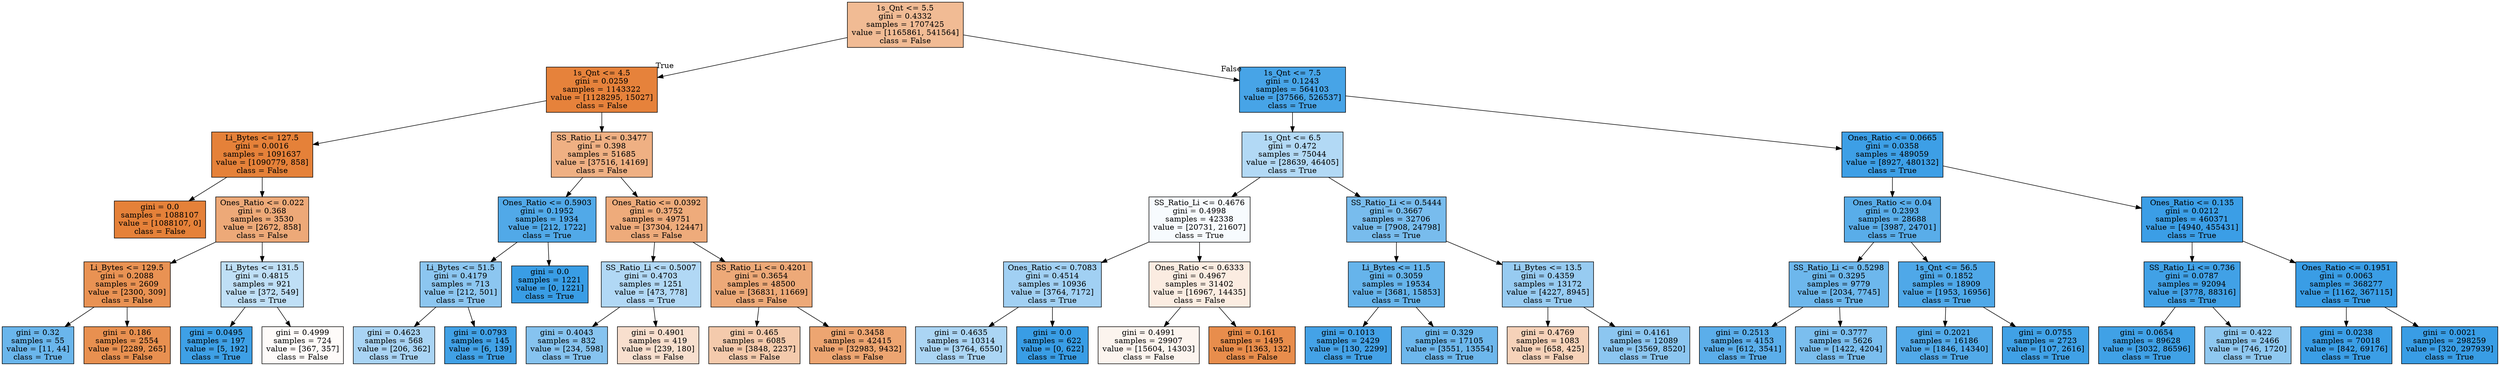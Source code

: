 digraph Tree {
node [shape=box, style="filled", color="black"] ;
0 [label="1s_Qnt <= 5.5\ngini = 0.4332\nsamples = 1707425\nvalue = [1165861, 541564]\nclass = False", fillcolor="#e5813989"] ;
1 [label="1s_Qnt <= 4.5\ngini = 0.0259\nsamples = 1143322\nvalue = [1128295, 15027]\nclass = False", fillcolor="#e58139fc"] ;
0 -> 1 [labeldistance=2.5, labelangle=45, headlabel="True"] ;
2 [label="Li_Bytes <= 127.5\ngini = 0.0016\nsamples = 1091637\nvalue = [1090779, 858]\nclass = False", fillcolor="#e58139ff"] ;
1 -> 2 ;
3 [label="gini = 0.0\nsamples = 1088107\nvalue = [1088107, 0]\nclass = False", fillcolor="#e58139ff"] ;
2 -> 3 ;
4 [label="Ones_Ratio <= 0.022\ngini = 0.368\nsamples = 3530\nvalue = [2672, 858]\nclass = False", fillcolor="#e58139ad"] ;
2 -> 4 ;
5 [label="Li_Bytes <= 129.5\ngini = 0.2088\nsamples = 2609\nvalue = [2300, 309]\nclass = False", fillcolor="#e58139dd"] ;
4 -> 5 ;
6 [label="gini = 0.32\nsamples = 55\nvalue = [11, 44]\nclass = True", fillcolor="#399de5bf"] ;
5 -> 6 ;
7 [label="gini = 0.186\nsamples = 2554\nvalue = [2289, 265]\nclass = False", fillcolor="#e58139e1"] ;
5 -> 7 ;
8 [label="Li_Bytes <= 131.5\ngini = 0.4815\nsamples = 921\nvalue = [372, 549]\nclass = True", fillcolor="#399de552"] ;
4 -> 8 ;
9 [label="gini = 0.0495\nsamples = 197\nvalue = [5, 192]\nclass = True", fillcolor="#399de5f8"] ;
8 -> 9 ;
10 [label="gini = 0.4999\nsamples = 724\nvalue = [367, 357]\nclass = False", fillcolor="#e5813907"] ;
8 -> 10 ;
11 [label="SS_Ratio_Li <= 0.3477\ngini = 0.398\nsamples = 51685\nvalue = [37516, 14169]\nclass = False", fillcolor="#e581399f"] ;
1 -> 11 ;
12 [label="Ones_Ratio <= 0.5903\ngini = 0.1952\nsamples = 1934\nvalue = [212, 1722]\nclass = True", fillcolor="#399de5e0"] ;
11 -> 12 ;
13 [label="Li_Bytes <= 51.5\ngini = 0.4179\nsamples = 713\nvalue = [212, 501]\nclass = True", fillcolor="#399de593"] ;
12 -> 13 ;
14 [label="gini = 0.4623\nsamples = 568\nvalue = [206, 362]\nclass = True", fillcolor="#399de56e"] ;
13 -> 14 ;
15 [label="gini = 0.0793\nsamples = 145\nvalue = [6, 139]\nclass = True", fillcolor="#399de5f4"] ;
13 -> 15 ;
16 [label="gini = 0.0\nsamples = 1221\nvalue = [0, 1221]\nclass = True", fillcolor="#399de5ff"] ;
12 -> 16 ;
17 [label="Ones_Ratio <= 0.0392\ngini = 0.3752\nsamples = 49751\nvalue = [37304, 12447]\nclass = False", fillcolor="#e58139aa"] ;
11 -> 17 ;
18 [label="SS_Ratio_Li <= 0.5007\ngini = 0.4703\nsamples = 1251\nvalue = [473, 778]\nclass = True", fillcolor="#399de564"] ;
17 -> 18 ;
19 [label="gini = 0.4043\nsamples = 832\nvalue = [234, 598]\nclass = True", fillcolor="#399de59b"] ;
18 -> 19 ;
20 [label="gini = 0.4901\nsamples = 419\nvalue = [239, 180]\nclass = False", fillcolor="#e581393f"] ;
18 -> 20 ;
21 [label="SS_Ratio_Li <= 0.4201\ngini = 0.3654\nsamples = 48500\nvalue = [36831, 11669]\nclass = False", fillcolor="#e58139ae"] ;
17 -> 21 ;
22 [label="gini = 0.465\nsamples = 6085\nvalue = [3848, 2237]\nclass = False", fillcolor="#e581396b"] ;
21 -> 22 ;
23 [label="gini = 0.3458\nsamples = 42415\nvalue = [32983, 9432]\nclass = False", fillcolor="#e58139b6"] ;
21 -> 23 ;
24 [label="1s_Qnt <= 7.5\ngini = 0.1243\nsamples = 564103\nvalue = [37566, 526537]\nclass = True", fillcolor="#399de5ed"] ;
0 -> 24 [labeldistance=2.5, labelangle=-45, headlabel="False"] ;
25 [label="1s_Qnt <= 6.5\ngini = 0.472\nsamples = 75044\nvalue = [28639, 46405]\nclass = True", fillcolor="#399de562"] ;
24 -> 25 ;
26 [label="SS_Ratio_Li <= 0.4676\ngini = 0.4998\nsamples = 42338\nvalue = [20731, 21607]\nclass = True", fillcolor="#399de50a"] ;
25 -> 26 ;
27 [label="Ones_Ratio <= 0.7083\ngini = 0.4514\nsamples = 10936\nvalue = [3764, 7172]\nclass = True", fillcolor="#399de579"] ;
26 -> 27 ;
28 [label="gini = 0.4635\nsamples = 10314\nvalue = [3764, 6550]\nclass = True", fillcolor="#399de56c"] ;
27 -> 28 ;
29 [label="gini = 0.0\nsamples = 622\nvalue = [0, 622]\nclass = True", fillcolor="#399de5ff"] ;
27 -> 29 ;
30 [label="Ones_Ratio <= 0.6333\ngini = 0.4967\nsamples = 31402\nvalue = [16967, 14435]\nclass = False", fillcolor="#e5813926"] ;
26 -> 30 ;
31 [label="gini = 0.4991\nsamples = 29907\nvalue = [15604, 14303]\nclass = False", fillcolor="#e5813915"] ;
30 -> 31 ;
32 [label="gini = 0.161\nsamples = 1495\nvalue = [1363, 132]\nclass = False", fillcolor="#e58139e6"] ;
30 -> 32 ;
33 [label="SS_Ratio_Li <= 0.5444\ngini = 0.3667\nsamples = 32706\nvalue = [7908, 24798]\nclass = True", fillcolor="#399de5ae"] ;
25 -> 33 ;
34 [label="Li_Bytes <= 11.5\ngini = 0.3059\nsamples = 19534\nvalue = [3681, 15853]\nclass = True", fillcolor="#399de5c4"] ;
33 -> 34 ;
35 [label="gini = 0.1013\nsamples = 2429\nvalue = [130, 2299]\nclass = True", fillcolor="#399de5f1"] ;
34 -> 35 ;
36 [label="gini = 0.329\nsamples = 17105\nvalue = [3551, 13554]\nclass = True", fillcolor="#399de5bc"] ;
34 -> 36 ;
37 [label="Li_Bytes <= 13.5\ngini = 0.4359\nsamples = 13172\nvalue = [4227, 8945]\nclass = True", fillcolor="#399de586"] ;
33 -> 37 ;
38 [label="gini = 0.4769\nsamples = 1083\nvalue = [658, 425]\nclass = False", fillcolor="#e581395a"] ;
37 -> 38 ;
39 [label="gini = 0.4161\nsamples = 12089\nvalue = [3569, 8520]\nclass = True", fillcolor="#399de594"] ;
37 -> 39 ;
40 [label="Ones_Ratio <= 0.0665\ngini = 0.0358\nsamples = 489059\nvalue = [8927, 480132]\nclass = True", fillcolor="#399de5fa"] ;
24 -> 40 ;
41 [label="Ones_Ratio <= 0.04\ngini = 0.2393\nsamples = 28688\nvalue = [3987, 24701]\nclass = True", fillcolor="#399de5d6"] ;
40 -> 41 ;
42 [label="SS_Ratio_Li <= 0.5298\ngini = 0.3295\nsamples = 9779\nvalue = [2034, 7745]\nclass = True", fillcolor="#399de5bc"] ;
41 -> 42 ;
43 [label="gini = 0.2513\nsamples = 4153\nvalue = [612, 3541]\nclass = True", fillcolor="#399de5d3"] ;
42 -> 43 ;
44 [label="gini = 0.3777\nsamples = 5626\nvalue = [1422, 4204]\nclass = True", fillcolor="#399de5a9"] ;
42 -> 44 ;
45 [label="1s_Qnt <= 56.5\ngini = 0.1852\nsamples = 18909\nvalue = [1953, 16956]\nclass = True", fillcolor="#399de5e2"] ;
41 -> 45 ;
46 [label="gini = 0.2021\nsamples = 16186\nvalue = [1846, 14340]\nclass = True", fillcolor="#399de5de"] ;
45 -> 46 ;
47 [label="gini = 0.0755\nsamples = 2723\nvalue = [107, 2616]\nclass = True", fillcolor="#399de5f5"] ;
45 -> 47 ;
48 [label="Ones_Ratio <= 0.135\ngini = 0.0212\nsamples = 460371\nvalue = [4940, 455431]\nclass = True", fillcolor="#399de5fc"] ;
40 -> 48 ;
49 [label="SS_Ratio_Li <= 0.736\ngini = 0.0787\nsamples = 92094\nvalue = [3778, 88316]\nclass = True", fillcolor="#399de5f4"] ;
48 -> 49 ;
50 [label="gini = 0.0654\nsamples = 89628\nvalue = [3032, 86596]\nclass = True", fillcolor="#399de5f6"] ;
49 -> 50 ;
51 [label="gini = 0.422\nsamples = 2466\nvalue = [746, 1720]\nclass = True", fillcolor="#399de590"] ;
49 -> 51 ;
52 [label="Ones_Ratio <= 0.1951\ngini = 0.0063\nsamples = 368277\nvalue = [1162, 367115]\nclass = True", fillcolor="#399de5fe"] ;
48 -> 52 ;
53 [label="gini = 0.0238\nsamples = 70018\nvalue = [842, 69176]\nclass = True", fillcolor="#399de5fc"] ;
52 -> 53 ;
54 [label="gini = 0.0021\nsamples = 298259\nvalue = [320, 297939]\nclass = True", fillcolor="#399de5ff"] ;
52 -> 54 ;
}